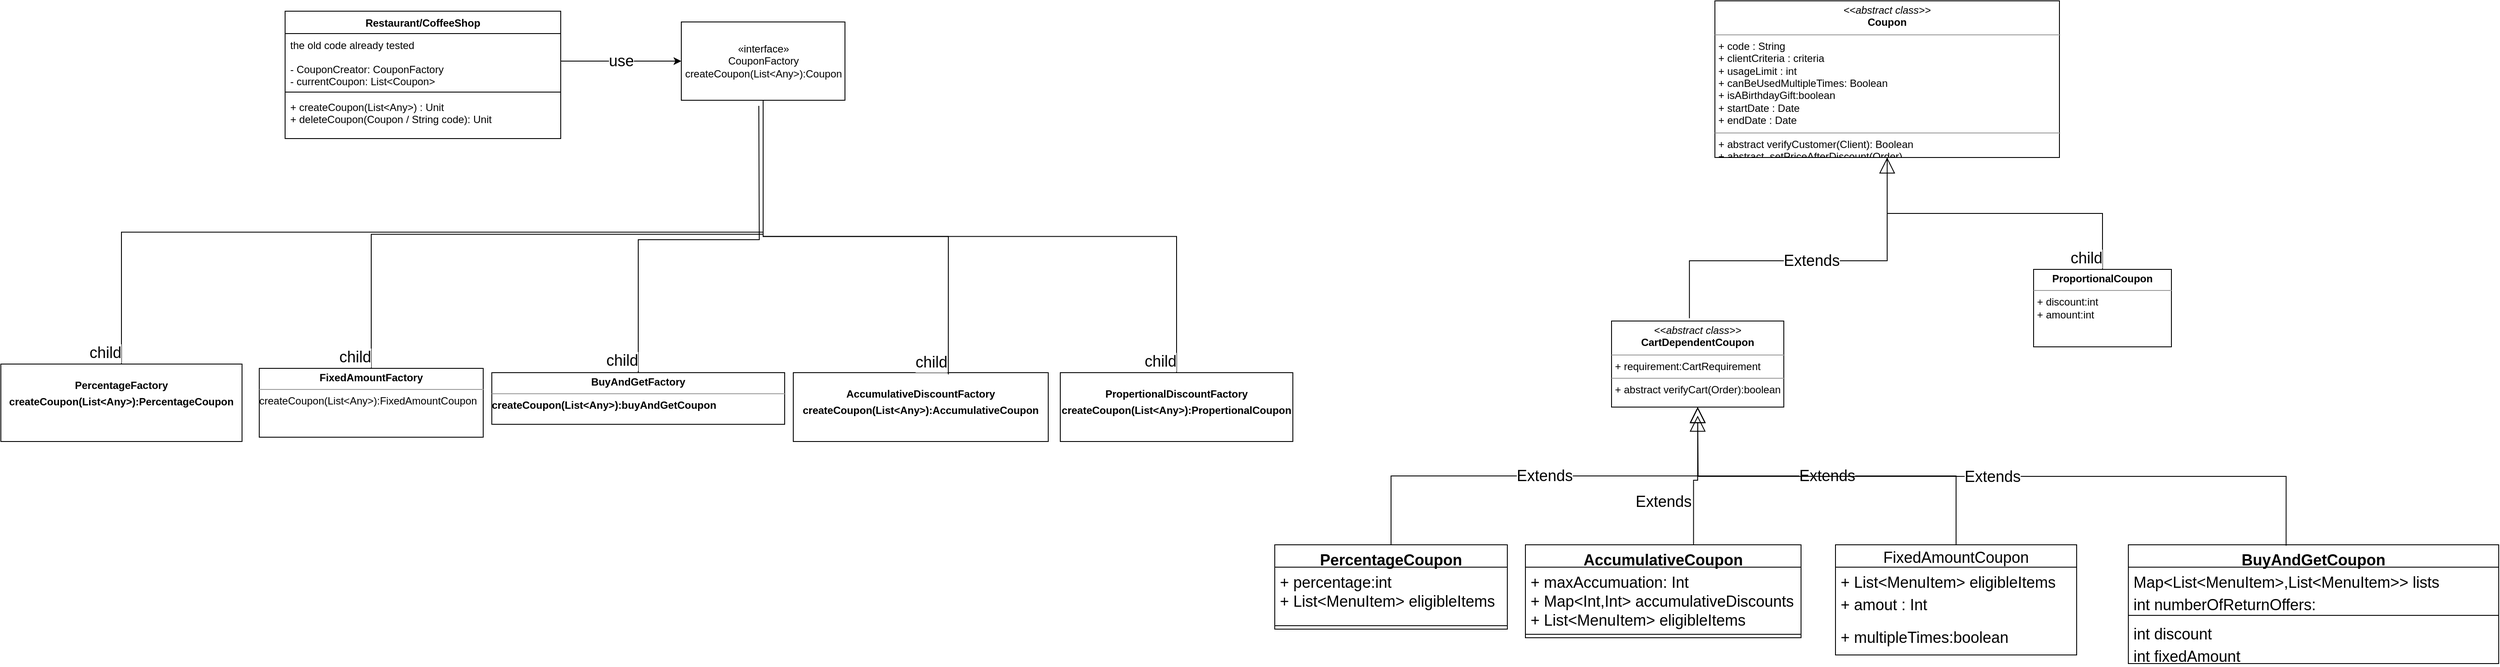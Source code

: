 <mxfile version="15.4.3" type="github">
  <diagram id="kLIZPY2Z_ZGTEdxILeMI" name="Page-1">
    <mxGraphModel dx="1573" dy="1475" grid="1" gridSize="10" guides="1" tooltips="1" connect="1" arrows="1" fold="1" page="1" pageScale="1" pageWidth="850" pageHeight="1100" math="0" shadow="0">
      <root>
        <mxCell id="0" />
        <mxCell id="1" parent="0" />
        <mxCell id="prTzPAkD1qdlaG6kKBDe-8" value="Restaurant/CoffeeShop" style="swimlane;fontStyle=1;align=center;verticalAlign=top;childLayout=stackLayout;horizontal=1;startSize=26;horizontalStack=0;resizeParent=1;resizeParentMax=0;resizeLast=0;collapsible=1;marginBottom=0;" parent="1" vertex="1">
          <mxGeometry x="-510" y="-940" width="320" height="148" as="geometry" />
        </mxCell>
        <mxCell id="prTzPAkD1qdlaG6kKBDe-9" value="the old code already tested&#xa;&#xa;- CouponCreator: CouponFactory&#xa;- currentCoupon: List&lt;Coupon&gt;" style="text;strokeColor=none;fillColor=none;align=left;verticalAlign=top;spacingLeft=4;spacingRight=4;overflow=hidden;rotatable=0;points=[[0,0.5],[1,0.5]];portConstraint=eastwest;" parent="prTzPAkD1qdlaG6kKBDe-8" vertex="1">
          <mxGeometry y="26" width="320" height="64" as="geometry" />
        </mxCell>
        <mxCell id="prTzPAkD1qdlaG6kKBDe-10" value="" style="line;strokeWidth=1;fillColor=none;align=left;verticalAlign=middle;spacingTop=-1;spacingLeft=3;spacingRight=3;rotatable=0;labelPosition=right;points=[];portConstraint=eastwest;" parent="prTzPAkD1qdlaG6kKBDe-8" vertex="1">
          <mxGeometry y="90" width="320" height="8" as="geometry" />
        </mxCell>
        <mxCell id="prTzPAkD1qdlaG6kKBDe-11" value="+ createCoupon(List&lt;Any&gt;) : Unit&#xa;+ deleteCoupon(Coupon / String code): Unit" style="text;strokeColor=none;fillColor=none;align=left;verticalAlign=top;spacingLeft=4;spacingRight=4;overflow=hidden;rotatable=0;points=[[0,0.5],[1,0.5]];portConstraint=eastwest;" parent="prTzPAkD1qdlaG6kKBDe-8" vertex="1">
          <mxGeometry y="98" width="320" height="50" as="geometry" />
        </mxCell>
        <mxCell id="prTzPAkD1qdlaG6kKBDe-12" value="«interface»&lt;br&gt;CouponFactory&lt;br&gt;createCoupon(List&amp;lt;Any&amp;gt;):Coupon" style="html=1;" parent="1" vertex="1">
          <mxGeometry x="-50" y="-927.5" width="190" height="91" as="geometry" />
        </mxCell>
        <mxCell id="prTzPAkD1qdlaG6kKBDe-14" value="&lt;p style=&quot;margin: 0px ; margin-top: 4px ; text-align: center&quot;&gt;&lt;br&gt;&lt;b&gt;PercentageFactory&lt;/b&gt;&lt;/p&gt;&lt;p style=&quot;margin: 0px ; margin-top: 4px ; text-align: center&quot;&gt;&lt;b&gt;createCoupon(List&amp;lt;Any&amp;gt;):PercentageCoupon&lt;/b&gt;&lt;/p&gt;" style="verticalAlign=top;align=left;overflow=fill;fontSize=12;fontFamily=Helvetica;html=1;" parent="1" vertex="1">
          <mxGeometry x="-840" y="-530" width="280" height="90" as="geometry" />
        </mxCell>
        <mxCell id="prTzPAkD1qdlaG6kKBDe-16" value="&lt;p style=&quot;margin: 0px ; margin-top: 4px ; text-align: center&quot;&gt;&lt;b&gt;FixedAmountFactory&lt;/b&gt;&lt;/p&gt;&lt;hr size=&quot;1&quot;&gt;&lt;div style=&quot;height: 2px&quot;&gt;createCoupon(List&amp;lt;Any&amp;gt;):FixedAmountCoupon&lt;/div&gt;" style="verticalAlign=top;align=left;overflow=fill;fontSize=12;fontFamily=Helvetica;html=1;" parent="1" vertex="1">
          <mxGeometry x="-540" y="-525" width="260" height="80" as="geometry" />
        </mxCell>
        <mxCell id="prTzPAkD1qdlaG6kKBDe-18" value="&lt;p style=&quot;margin: 0px ; margin-top: 4px ; text-align: center&quot;&gt;&lt;b&gt;BuyAndGetFactory&lt;/b&gt;&lt;/p&gt;&lt;hr size=&quot;1&quot;&gt;&lt;div style=&quot;height: 2px&quot;&gt;&lt;b&gt;createCoupon(List&amp;lt;Any&amp;gt;):buyAndGetCoupon&lt;/b&gt;&lt;/div&gt;" style="verticalAlign=top;align=left;overflow=fill;fontSize=12;fontFamily=Helvetica;html=1;" parent="1" vertex="1">
          <mxGeometry x="-270" y="-520" width="340" height="60" as="geometry" />
        </mxCell>
        <mxCell id="H8ev0atWPXlf6B0PMMAp-4" value="&lt;p style=&quot;margin: 0px ; margin-top: 4px ; text-align: center&quot;&gt;&lt;b&gt;&lt;br&gt;PropertionalDiscountFactory&lt;/b&gt;&lt;/p&gt;&lt;p style=&quot;margin: 0px ; margin-top: 4px ; text-align: center&quot;&gt;&lt;b&gt;createCoupon(List&amp;lt;Any&amp;gt;):PropertionalCoupon&lt;/b&gt;&lt;/p&gt;" style="verticalAlign=top;align=left;overflow=fill;fontSize=12;fontFamily=Helvetica;html=1;" vertex="1" parent="1">
          <mxGeometry x="390" y="-520" width="270" height="80" as="geometry" />
        </mxCell>
        <mxCell id="H8ev0atWPXlf6B0PMMAp-5" value="&lt;p style=&quot;margin: 0px ; margin-top: 4px ; text-align: center&quot;&gt;&lt;br&gt;&lt;b&gt;AccumulativeDiscountFactory&lt;/b&gt;&lt;/p&gt;&lt;p style=&quot;margin: 0px ; margin-top: 4px ; text-align: center&quot;&gt;&lt;b&gt;createCoupon(List&amp;lt;Any&amp;gt;):AccumulativeCoupon&lt;/b&gt;&lt;/p&gt;" style="verticalAlign=top;align=left;overflow=fill;fontSize=12;fontFamily=Helvetica;html=1;" vertex="1" parent="1">
          <mxGeometry x="80" y="-520" width="296" height="80" as="geometry" />
        </mxCell>
        <mxCell id="H8ev0atWPXlf6B0PMMAp-28" value="" style="endArrow=none;html=1;edgeStyle=orthogonalEdgeStyle;rounded=0;fontSize=18;exitX=0.5;exitY=1;exitDx=0;exitDy=0;" edge="1" parent="1" source="prTzPAkD1qdlaG6kKBDe-12" target="prTzPAkD1qdlaG6kKBDe-14">
          <mxGeometry relative="1" as="geometry">
            <mxPoint x="40" y="-760" as="sourcePoint" />
            <mxPoint x="-680" y="-550" as="targetPoint" />
          </mxGeometry>
        </mxCell>
        <mxCell id="H8ev0atWPXlf6B0PMMAp-30" value="child" style="edgeLabel;resizable=0;html=1;align=right;verticalAlign=bottom;fontSize=18;" connectable="0" vertex="1" parent="H8ev0atWPXlf6B0PMMAp-28">
          <mxGeometry x="1" relative="1" as="geometry" />
        </mxCell>
        <mxCell id="H8ev0atWPXlf6B0PMMAp-33" value="" style="endArrow=none;html=1;edgeStyle=orthogonalEdgeStyle;rounded=0;fontSize=18;entryX=0.5;entryY=0;entryDx=0;entryDy=0;exitX=0.5;exitY=1;exitDx=0;exitDy=0;" edge="1" parent="1" source="prTzPAkD1qdlaG6kKBDe-12" target="prTzPAkD1qdlaG6kKBDe-16">
          <mxGeometry relative="1" as="geometry">
            <mxPoint x="-200" y="-750" as="sourcePoint" />
            <mxPoint x="-40" y="-750" as="targetPoint" />
          </mxGeometry>
        </mxCell>
        <mxCell id="H8ev0atWPXlf6B0PMMAp-35" value="child" style="edgeLabel;resizable=0;html=1;align=right;verticalAlign=bottom;fontSize=18;" connectable="0" vertex="1" parent="H8ev0atWPXlf6B0PMMAp-33">
          <mxGeometry x="1" relative="1" as="geometry" />
        </mxCell>
        <mxCell id="H8ev0atWPXlf6B0PMMAp-36" value="" style="endArrow=none;html=1;edgeStyle=orthogonalEdgeStyle;rounded=0;fontSize=18;entryX=0.5;entryY=0;entryDx=0;entryDy=0;" edge="1" parent="1" target="prTzPAkD1qdlaG6kKBDe-18">
          <mxGeometry relative="1" as="geometry">
            <mxPoint x="40" y="-830" as="sourcePoint" />
            <mxPoint x="30" y="-710" as="targetPoint" />
          </mxGeometry>
        </mxCell>
        <mxCell id="H8ev0atWPXlf6B0PMMAp-38" value="child" style="edgeLabel;resizable=0;html=1;align=right;verticalAlign=bottom;fontSize=18;" connectable="0" vertex="1" parent="H8ev0atWPXlf6B0PMMAp-36">
          <mxGeometry x="1" relative="1" as="geometry" />
        </mxCell>
        <mxCell id="H8ev0atWPXlf6B0PMMAp-39" value="" style="endArrow=none;html=1;edgeStyle=orthogonalEdgeStyle;rounded=0;fontSize=18;entryX=0.608;entryY=0.025;entryDx=0;entryDy=0;entryPerimeter=0;exitX=0.5;exitY=1;exitDx=0;exitDy=0;" edge="1" parent="1" source="prTzPAkD1qdlaG6kKBDe-12" target="H8ev0atWPXlf6B0PMMAp-5">
          <mxGeometry relative="1" as="geometry">
            <mxPoint x="30" y="-710" as="sourcePoint" />
            <mxPoint x="190" y="-710" as="targetPoint" />
          </mxGeometry>
        </mxCell>
        <mxCell id="H8ev0atWPXlf6B0PMMAp-41" value="child" style="edgeLabel;resizable=0;html=1;align=right;verticalAlign=bottom;fontSize=18;" connectable="0" vertex="1" parent="H8ev0atWPXlf6B0PMMAp-39">
          <mxGeometry x="1" relative="1" as="geometry" />
        </mxCell>
        <mxCell id="H8ev0atWPXlf6B0PMMAp-42" value="" style="endArrow=none;html=1;edgeStyle=orthogonalEdgeStyle;rounded=0;fontSize=18;entryX=0.5;entryY=0;entryDx=0;entryDy=0;exitX=0.5;exitY=1;exitDx=0;exitDy=0;" edge="1" parent="1" source="prTzPAkD1qdlaG6kKBDe-12" target="H8ev0atWPXlf6B0PMMAp-4">
          <mxGeometry relative="1" as="geometry">
            <mxPoint x="240" y="-710" as="sourcePoint" />
            <mxPoint x="400" y="-710" as="targetPoint" />
          </mxGeometry>
        </mxCell>
        <mxCell id="H8ev0atWPXlf6B0PMMAp-44" value="child" style="edgeLabel;resizable=0;html=1;align=right;verticalAlign=bottom;fontSize=18;" connectable="0" vertex="1" parent="H8ev0atWPXlf6B0PMMAp-42">
          <mxGeometry x="1" relative="1" as="geometry" />
        </mxCell>
        <mxCell id="H8ev0atWPXlf6B0PMMAp-48" value="use" style="edgeStyle=orthogonalEdgeStyle;rounded=0;orthogonalLoop=1;jettySize=auto;html=1;exitX=1;exitY=0.5;exitDx=0;exitDy=0;entryX=0;entryY=0.5;entryDx=0;entryDy=0;fontSize=18;" edge="1" parent="1" source="prTzPAkD1qdlaG6kKBDe-9" target="prTzPAkD1qdlaG6kKBDe-12">
          <mxGeometry relative="1" as="geometry" />
        </mxCell>
        <mxCell id="H8ev0atWPXlf6B0PMMAp-49" value="&lt;p style=&quot;margin: 0px ; margin-top: 4px ; text-align: center&quot;&gt;&lt;i&gt;&amp;lt;&amp;lt;abstract class&amp;gt;&amp;gt;&lt;/i&gt;&lt;br&gt;&lt;b&gt;Coupon&lt;/b&gt;&lt;/p&gt;&lt;hr size=&quot;1&quot;&gt;&lt;p style=&quot;margin: 0px ; margin-left: 4px&quot;&gt;+ code : String&lt;br&gt;+ clientCriteria : criteria&amp;nbsp;&lt;/p&gt;&lt;p style=&quot;margin: 0px ; margin-left: 4px&quot;&gt;+ usageLimit : int&lt;/p&gt;&lt;p style=&quot;margin: 0px ; margin-left: 4px&quot;&gt;+ canBeUsedMultipleTimes: Boolean&lt;/p&gt;&lt;p style=&quot;margin: 0px ; margin-left: 4px&quot;&gt;+ isABirthdayGift:boolean&lt;/p&gt;&lt;p style=&quot;margin: 0px ; margin-left: 4px&quot;&gt;+ startDate : Date&lt;/p&gt;&lt;p style=&quot;margin: 0px ; margin-left: 4px&quot;&gt;+ endDate : Date&lt;/p&gt;&lt;hr size=&quot;1&quot;&gt;&lt;p style=&quot;margin: 0px ; margin-left: 4px&quot;&gt;+ abstract verifyCustomer(Client): Boolean&lt;br&gt;+ abstract&amp;nbsp; setPriceAfterDiscount(Order)&lt;/p&gt;&lt;p style=&quot;margin: 0px ; margin-left: 4px&quot;&gt;+ abstract setGetList(Order)&lt;/p&gt;" style="verticalAlign=top;align=left;overflow=fill;fontSize=12;fontFamily=Helvetica;html=1;" vertex="1" parent="1">
          <mxGeometry x="1150" y="-952" width="400" height="182" as="geometry" />
        </mxCell>
        <mxCell id="H8ev0atWPXlf6B0PMMAp-51" value="&lt;p style=&quot;margin: 0px ; margin-top: 4px ; text-align: center&quot;&gt;&lt;b&gt;ProportionalCoupon&lt;/b&gt;&lt;/p&gt;&lt;hr size=&quot;1&quot;&gt;&lt;p style=&quot;margin: 0px ; margin-left: 4px&quot;&gt;+ discount:int&lt;/p&gt;&lt;p style=&quot;margin: 0px ; margin-left: 4px&quot;&gt;+ amount:int&lt;/p&gt;&lt;p style=&quot;margin: 0px ; margin-left: 4px&quot;&gt;&lt;br&gt;&lt;/p&gt;" style="verticalAlign=top;align=left;overflow=fill;fontSize=12;fontFamily=Helvetica;html=1;" vertex="1" parent="1">
          <mxGeometry x="1520" y="-640" width="160" height="90" as="geometry" />
        </mxCell>
        <mxCell id="H8ev0atWPXlf6B0PMMAp-53" value="" style="endArrow=none;html=1;edgeStyle=orthogonalEdgeStyle;rounded=0;fontSize=18;entryX=0.5;entryY=0;entryDx=0;entryDy=0;exitX=0.5;exitY=1;exitDx=0;exitDy=0;" edge="1" parent="1" source="H8ev0atWPXlf6B0PMMAp-49" target="H8ev0atWPXlf6B0PMMAp-51">
          <mxGeometry relative="1" as="geometry">
            <mxPoint x="1280" y="-680" as="sourcePoint" />
            <mxPoint x="1460" y="-680" as="targetPoint" />
          </mxGeometry>
        </mxCell>
        <mxCell id="H8ev0atWPXlf6B0PMMAp-55" value="child" style="edgeLabel;resizable=0;html=1;align=right;verticalAlign=bottom;fontSize=18;" connectable="0" vertex="1" parent="H8ev0atWPXlf6B0PMMAp-53">
          <mxGeometry x="1" relative="1" as="geometry" />
        </mxCell>
        <mxCell id="H8ev0atWPXlf6B0PMMAp-56" value="&lt;p style=&quot;margin: 0px ; margin-top: 4px ; text-align: center&quot;&gt;&lt;i&gt;&amp;lt;&amp;lt;abstract class&amp;gt;&amp;gt;&lt;/i&gt;&lt;br&gt;&lt;b&gt;CartDependentCoupon&lt;/b&gt;&lt;/p&gt;&lt;hr size=&quot;1&quot;&gt;&lt;p style=&quot;margin: 0px ; margin-left: 4px&quot;&gt;+ requirement:CartRequirement&amp;nbsp;&lt;/p&gt;&lt;hr size=&quot;1&quot;&gt;&lt;p style=&quot;margin: 0px ; margin-left: 4px&quot;&gt;+ abstract verifyCart(Order):boolean&amp;nbsp;&amp;nbsp;&lt;br&gt;&lt;br&gt;&lt;/p&gt;" style="verticalAlign=top;align=left;overflow=fill;fontSize=12;fontFamily=Helvetica;html=1;" vertex="1" parent="1">
          <mxGeometry x="1030" y="-580" width="200" height="100" as="geometry" />
        </mxCell>
        <mxCell id="H8ev0atWPXlf6B0PMMAp-57" value="PercentageCoupon" style="swimlane;fontStyle=1;align=center;verticalAlign=top;childLayout=stackLayout;horizontal=1;startSize=26;horizontalStack=0;resizeParent=1;resizeParentMax=0;resizeLast=0;collapsible=1;marginBottom=0;fontSize=18;" vertex="1" parent="1">
          <mxGeometry x="639" y="-320" width="270" height="98" as="geometry" />
        </mxCell>
        <mxCell id="H8ev0atWPXlf6B0PMMAp-58" value="+ percentage:int&#xa;+ List&lt;MenuItem&gt; eligibleItems" style="text;strokeColor=none;fillColor=none;align=left;verticalAlign=top;spacingLeft=4;spacingRight=4;overflow=hidden;rotatable=0;points=[[0,0.5],[1,0.5]];portConstraint=eastwest;fontSize=18;" vertex="1" parent="H8ev0atWPXlf6B0PMMAp-57">
          <mxGeometry y="26" width="270" height="64" as="geometry" />
        </mxCell>
        <mxCell id="H8ev0atWPXlf6B0PMMAp-59" value="" style="line;strokeWidth=1;fillColor=none;align=left;verticalAlign=middle;spacingTop=-1;spacingLeft=3;spacingRight=3;rotatable=0;labelPosition=right;points=[];portConstraint=eastwest;fontSize=18;" vertex="1" parent="H8ev0atWPXlf6B0PMMAp-57">
          <mxGeometry y="90" width="270" height="8" as="geometry" />
        </mxCell>
        <mxCell id="H8ev0atWPXlf6B0PMMAp-63" value="AccumulativeCoupon" style="swimlane;fontStyle=1;align=center;verticalAlign=top;childLayout=stackLayout;horizontal=1;startSize=26;horizontalStack=0;resizeParent=1;resizeParentMax=0;resizeLast=0;collapsible=1;marginBottom=0;fontSize=18;" vertex="1" parent="1">
          <mxGeometry x="930" y="-320" width="320" height="108" as="geometry" />
        </mxCell>
        <mxCell id="H8ev0atWPXlf6B0PMMAp-64" value="+ maxAccumuation: Int&#xa;+ Map&lt;Int,Int&gt; accumulativeDiscounts&#xa;+ List&lt;MenuItem&gt; eligibleItems " style="text;strokeColor=none;fillColor=none;align=left;verticalAlign=top;spacingLeft=4;spacingRight=4;overflow=hidden;rotatable=0;points=[[0,0.5],[1,0.5]];portConstraint=eastwest;fontSize=18;" vertex="1" parent="H8ev0atWPXlf6B0PMMAp-63">
          <mxGeometry y="26" width="320" height="74" as="geometry" />
        </mxCell>
        <mxCell id="H8ev0atWPXlf6B0PMMAp-65" value="" style="line;strokeWidth=1;fillColor=none;align=left;verticalAlign=middle;spacingTop=-1;spacingLeft=3;spacingRight=3;rotatable=0;labelPosition=right;points=[];portConstraint=eastwest;fontSize=18;" vertex="1" parent="H8ev0atWPXlf6B0PMMAp-63">
          <mxGeometry y="100" width="320" height="8" as="geometry" />
        </mxCell>
        <mxCell id="H8ev0atWPXlf6B0PMMAp-71" value="FixedAmountCoupon" style="swimlane;fontStyle=0;childLayout=stackLayout;horizontal=1;startSize=26;fillColor=none;horizontalStack=0;resizeParent=1;resizeParentMax=0;resizeLast=0;collapsible=1;marginBottom=0;fontSize=18;" vertex="1" parent="1">
          <mxGeometry x="1290" y="-320" width="280" height="128" as="geometry" />
        </mxCell>
        <mxCell id="H8ev0atWPXlf6B0PMMAp-73" value="+ List&lt;MenuItem&gt; eligibleItems" style="text;strokeColor=none;fillColor=none;align=left;verticalAlign=top;spacingLeft=4;spacingRight=4;overflow=hidden;rotatable=0;points=[[0,0.5],[1,0.5]];portConstraint=eastwest;fontSize=18;" vertex="1" parent="H8ev0atWPXlf6B0PMMAp-71">
          <mxGeometry y="26" width="280" height="26" as="geometry" />
        </mxCell>
        <mxCell id="H8ev0atWPXlf6B0PMMAp-74" value="+ amout : Int" style="text;strokeColor=none;fillColor=none;align=left;verticalAlign=top;spacingLeft=4;spacingRight=4;overflow=hidden;rotatable=0;points=[[0,0.5],[1,0.5]];portConstraint=eastwest;fontSize=18;" vertex="1" parent="H8ev0atWPXlf6B0PMMAp-71">
          <mxGeometry y="52" width="280" height="38" as="geometry" />
        </mxCell>
        <mxCell id="H8ev0atWPXlf6B0PMMAp-75" value="+ multipleTimes:boolean" style="text;strokeColor=none;fillColor=none;align=left;verticalAlign=top;spacingLeft=4;spacingRight=4;overflow=hidden;rotatable=0;points=[[0,0.5],[1,0.5]];portConstraint=eastwest;fontSize=18;" vertex="1" parent="H8ev0atWPXlf6B0PMMAp-71">
          <mxGeometry y="90" width="280" height="38" as="geometry" />
        </mxCell>
        <mxCell id="H8ev0atWPXlf6B0PMMAp-76" value="BuyAndGetCoupon" style="swimlane;fontStyle=1;align=center;verticalAlign=top;childLayout=stackLayout;horizontal=1;startSize=26;horizontalStack=0;resizeParent=1;resizeParentMax=0;resizeLast=0;collapsible=1;marginBottom=0;fontSize=18;" vertex="1" parent="1">
          <mxGeometry x="1630" y="-320" width="430" height="138" as="geometry" />
        </mxCell>
        <mxCell id="H8ev0atWPXlf6B0PMMAp-77" value="Map&lt;List&lt;MenuItem&gt;,List&lt;MenuItem&gt;&gt; lists" style="text;strokeColor=none;fillColor=none;align=left;verticalAlign=top;spacingLeft=4;spacingRight=4;overflow=hidden;rotatable=0;points=[[0,0.5],[1,0.5]];portConstraint=eastwest;fontSize=18;" vertex="1" parent="H8ev0atWPXlf6B0PMMAp-76">
          <mxGeometry y="26" width="430" height="26" as="geometry" />
        </mxCell>
        <mxCell id="H8ev0atWPXlf6B0PMMAp-80" value="int numberOfReturnOffers: &#xa;" style="text;strokeColor=none;fillColor=none;align=left;verticalAlign=top;spacingLeft=4;spacingRight=4;overflow=hidden;rotatable=0;points=[[0,0.5],[1,0.5]];portConstraint=eastwest;fontSize=18;" vertex="1" parent="H8ev0atWPXlf6B0PMMAp-76">
          <mxGeometry y="52" width="430" height="26" as="geometry" />
        </mxCell>
        <mxCell id="H8ev0atWPXlf6B0PMMAp-78" value="" style="line;strokeWidth=1;fillColor=none;align=left;verticalAlign=middle;spacingTop=-1;spacingLeft=3;spacingRight=3;rotatable=0;labelPosition=right;points=[];portConstraint=eastwest;fontSize=18;" vertex="1" parent="H8ev0atWPXlf6B0PMMAp-76">
          <mxGeometry y="78" width="430" height="8" as="geometry" />
        </mxCell>
        <mxCell id="H8ev0atWPXlf6B0PMMAp-81" value="int discount&#xa;" style="text;strokeColor=none;fillColor=none;align=left;verticalAlign=top;spacingLeft=4;spacingRight=4;overflow=hidden;rotatable=0;points=[[0,0.5],[1,0.5]];portConstraint=eastwest;fontSize=18;" vertex="1" parent="H8ev0atWPXlf6B0PMMAp-76">
          <mxGeometry y="86" width="430" height="26" as="geometry" />
        </mxCell>
        <mxCell id="H8ev0atWPXlf6B0PMMAp-82" value="int fixedAmount &#xa;" style="text;strokeColor=none;fillColor=none;align=left;verticalAlign=top;spacingLeft=4;spacingRight=4;overflow=hidden;rotatable=0;points=[[0,0.5],[1,0.5]];portConstraint=eastwest;fontSize=18;" vertex="1" parent="H8ev0atWPXlf6B0PMMAp-76">
          <mxGeometry y="112" width="430" height="26" as="geometry" />
        </mxCell>
        <mxCell id="H8ev0atWPXlf6B0PMMAp-86" value="Extends" style="endArrow=block;endSize=16;endFill=0;html=1;rounded=0;fontSize=18;edgeStyle=orthogonalEdgeStyle;entryX=0.5;entryY=1;entryDx=0;entryDy=0;exitX=0.452;exitY=-0.033;exitDx=0;exitDy=0;exitPerimeter=0;" edge="1" parent="1" source="H8ev0atWPXlf6B0PMMAp-56" target="H8ev0atWPXlf6B0PMMAp-49">
          <mxGeometry width="160" relative="1" as="geometry">
            <mxPoint x="1310" y="-650" as="sourcePoint" />
            <mxPoint x="1470" y="-650" as="targetPoint" />
            <Array as="points">
              <mxPoint x="1120" y="-650" />
              <mxPoint x="1350" y="-650" />
            </Array>
          </mxGeometry>
        </mxCell>
        <mxCell id="H8ev0atWPXlf6B0PMMAp-87" value="Extends" style="endArrow=block;endSize=16;endFill=0;html=1;rounded=0;fontSize=18;edgeStyle=orthogonalEdgeStyle;exitX=0.5;exitY=0;exitDx=0;exitDy=0;entryX=0.5;entryY=1;entryDx=0;entryDy=0;" edge="1" parent="1" source="H8ev0atWPXlf6B0PMMAp-57" target="H8ev0atWPXlf6B0PMMAp-56">
          <mxGeometry width="160" relative="1" as="geometry">
            <mxPoint x="1020" y="-390" as="sourcePoint" />
            <mxPoint x="1180" y="-390" as="targetPoint" />
          </mxGeometry>
        </mxCell>
        <mxCell id="H8ev0atWPXlf6B0PMMAp-89" value="Extends" style="endArrow=block;endSize=16;endFill=0;html=1;rounded=0;fontSize=18;edgeStyle=orthogonalEdgeStyle;exitX=0.61;exitY=0;exitDx=0;exitDy=0;exitPerimeter=0;" edge="1" parent="1" source="H8ev0atWPXlf6B0PMMAp-63">
          <mxGeometry x="-0.354" y="35" width="160" relative="1" as="geometry">
            <mxPoint x="1020" y="-390" as="sourcePoint" />
            <mxPoint x="1130" y="-470" as="targetPoint" />
            <Array as="points">
              <mxPoint x="1125" y="-395" />
              <mxPoint x="1130" y="-395" />
            </Array>
            <mxPoint as="offset" />
          </mxGeometry>
        </mxCell>
        <mxCell id="H8ev0atWPXlf6B0PMMAp-90" value="Extends" style="endArrow=block;endSize=16;endFill=0;html=1;rounded=0;fontSize=18;edgeStyle=orthogonalEdgeStyle;entryX=0.5;entryY=1;entryDx=0;entryDy=0;exitX=0.5;exitY=0;exitDx=0;exitDy=0;" edge="1" parent="1" source="H8ev0atWPXlf6B0PMMAp-71" target="H8ev0atWPXlf6B0PMMAp-56">
          <mxGeometry width="160" relative="1" as="geometry">
            <mxPoint x="1220" y="-390" as="sourcePoint" />
            <mxPoint x="1380" y="-390" as="targetPoint" />
          </mxGeometry>
        </mxCell>
        <mxCell id="H8ev0atWPXlf6B0PMMAp-91" value="Extends" style="endArrow=block;endSize=16;endFill=0;html=1;rounded=0;fontSize=18;edgeStyle=orthogonalEdgeStyle;exitX=0.426;exitY=0.007;exitDx=0;exitDy=0;exitPerimeter=0;" edge="1" parent="1" source="H8ev0atWPXlf6B0PMMAp-76">
          <mxGeometry width="160" relative="1" as="geometry">
            <mxPoint x="1590" y="-420" as="sourcePoint" />
            <mxPoint x="1130" y="-480" as="targetPoint" />
            <mxPoint as="offset" />
          </mxGeometry>
        </mxCell>
      </root>
    </mxGraphModel>
  </diagram>
</mxfile>
